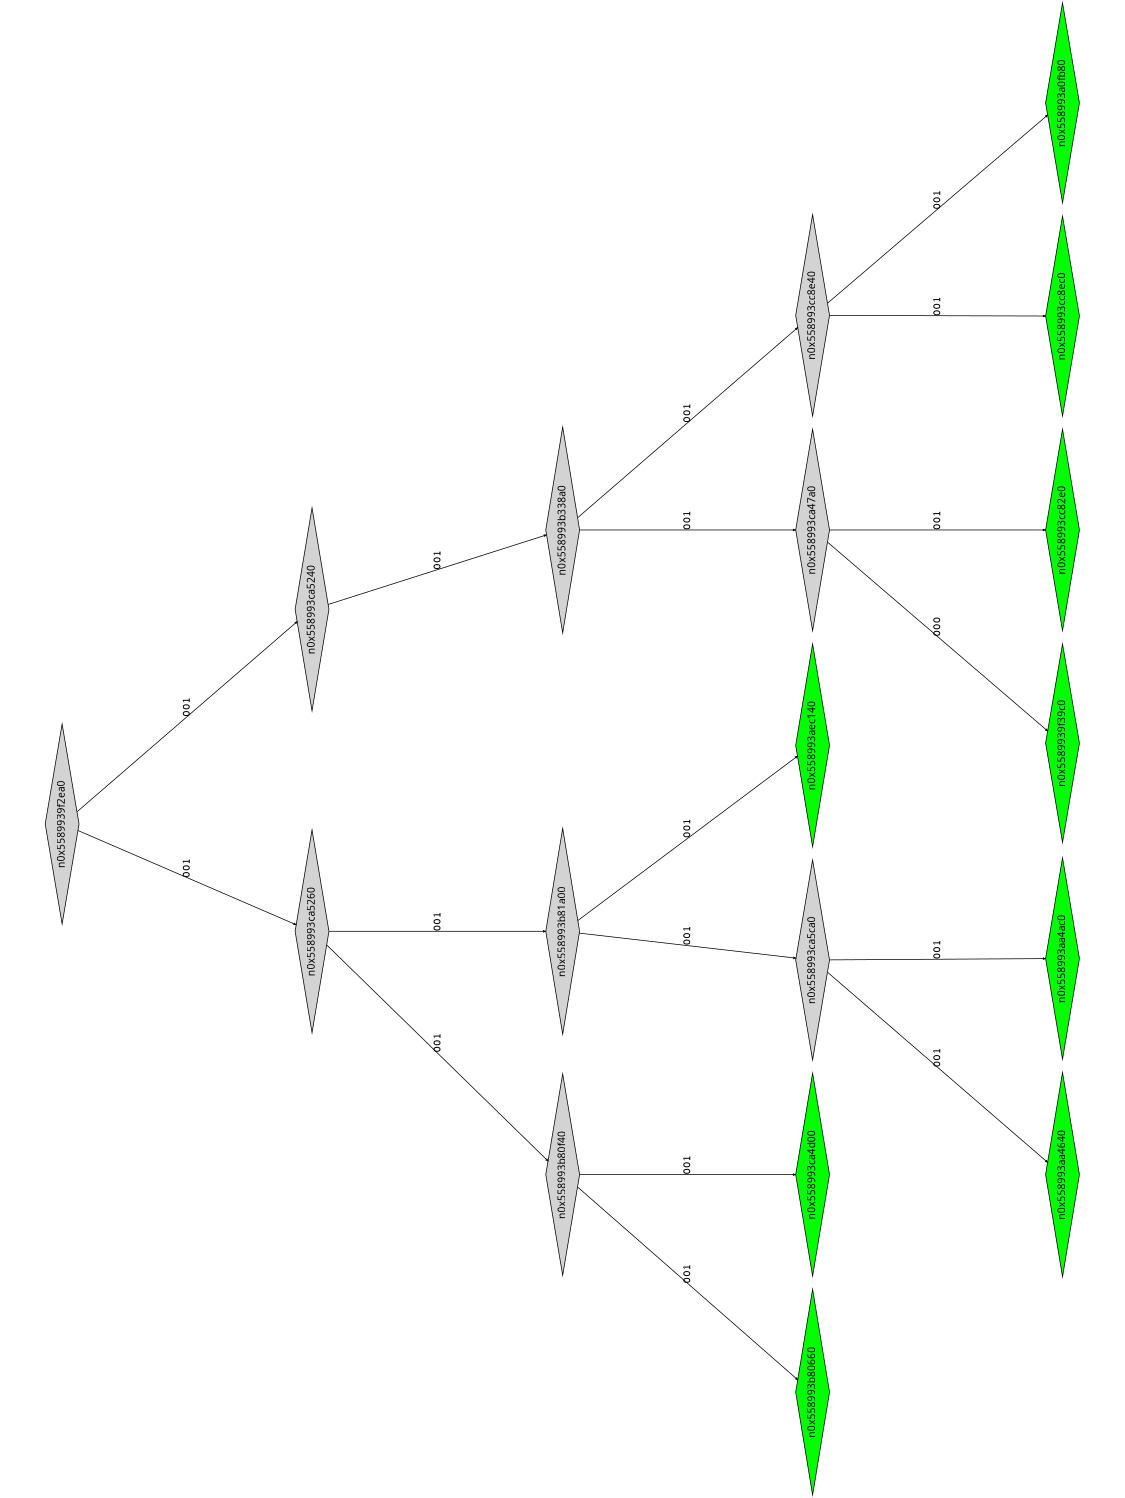 digraph G {
	size="10,7.5";
	ratio=fill;
	rotate=90;
	center = "true";
	node [style="filled",width=.1,height=.1,fontname="Terminus"]
	edge [arrowsize=.3]
	n0x5589939f2ea0 [shape=diamond];
	n0x5589939f2ea0 -> n0x558993ca5260 [label=001];
	n0x5589939f2ea0 -> n0x558993ca5240 [label=001];
	n0x558993ca5240 [shape=diamond];
	n0x558993ca5240 -> n0x558993b338a0 [label=001];
	n0x558993b338a0 [shape=diamond];
	n0x558993b338a0 -> n0x558993ca47a0 [label=001];
	n0x558993b338a0 -> n0x558993cc8e40 [label=001];
	n0x558993cc8e40 [shape=diamond];
	n0x558993cc8e40 -> n0x558993cc8ec0 [label=001];
	n0x558993cc8e40 -> n0x558993a0fb80 [label=001];
	n0x558993a0fb80 [shape=diamond,fillcolor=green];
	n0x558993cc8ec0 [shape=diamond,fillcolor=green];
	n0x558993ca47a0 [shape=diamond];
	n0x558993ca47a0 -> n0x5589939f39c0 [label=000];
	n0x558993ca47a0 -> n0x558993cc82e0 [label=001];
	n0x558993cc82e0 [shape=diamond,fillcolor=green];
	n0x5589939f39c0 [shape=diamond,fillcolor=green];
	n0x558993ca5260 [shape=diamond];
	n0x558993ca5260 -> n0x558993b80f40 [label=001];
	n0x558993ca5260 -> n0x558993b81a00 [label=001];
	n0x558993b81a00 [shape=diamond];
	n0x558993b81a00 -> n0x558993ca5ca0 [label=001];
	n0x558993b81a00 -> n0x558993aec140 [label=001];
	n0x558993aec140 [shape=diamond,fillcolor=green];
	n0x558993ca5ca0 [shape=diamond];
	n0x558993ca5ca0 -> n0x558993aa4640 [label=001];
	n0x558993ca5ca0 -> n0x558993aa4ac0 [label=001];
	n0x558993aa4ac0 [shape=diamond,fillcolor=green];
	n0x558993aa4640 [shape=diamond,fillcolor=green];
	n0x558993b80f40 [shape=diamond];
	n0x558993b80f40 -> n0x558993b80660 [label=001];
	n0x558993b80f40 -> n0x558993ca4d00 [label=001];
	n0x558993ca4d00 [shape=diamond,fillcolor=green];
	n0x558993b80660 [shape=diamond,fillcolor=green];
}
